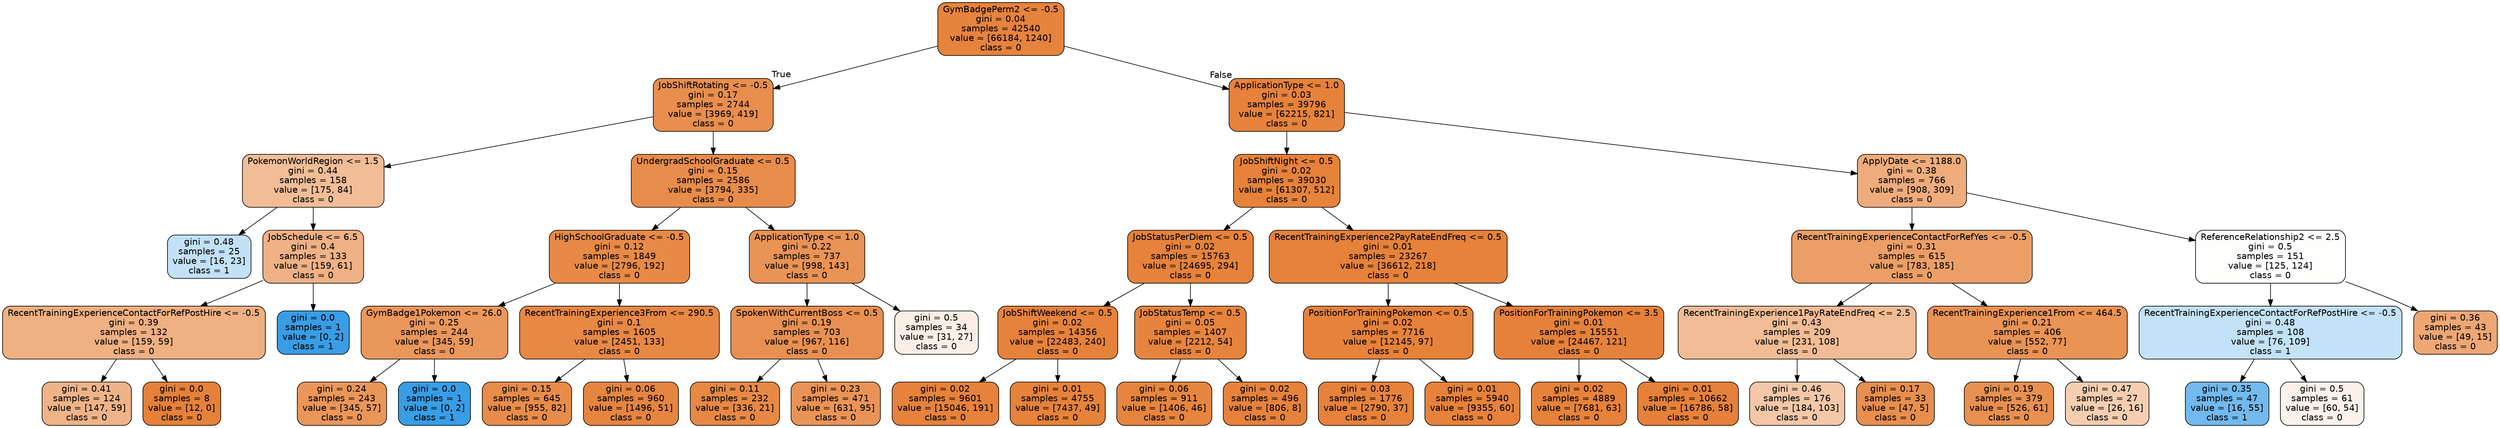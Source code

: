 digraph Tree {
node [shape=box, style="filled, rounded", color="black", fontname=helvetica] ;
edge [fontname=helvetica] ;
0 [label="GymBadgePerm2 <= -0.5\ngini = 0.04\nsamples = 42540\nvalue = [66184, 1240]\nclass = 0", fillcolor="#e58139fa"] ;
1 [label="JobShiftRotating <= -0.5\ngini = 0.17\nsamples = 2744\nvalue = [3969, 419]\nclass = 0", fillcolor="#e58139e4"] ;
0 -> 1 [labeldistance=2.5, labelangle=45, headlabel="True"] ;
2 [label="PokemonWorldRegion <= 1.5\ngini = 0.44\nsamples = 158\nvalue = [175, 84]\nclass = 0", fillcolor="#e5813985"] ;
1 -> 2 ;
3 [label="gini = 0.48\nsamples = 25\nvalue = [16, 23]\nclass = 1", fillcolor="#399de54e"] ;
2 -> 3 ;
4 [label="JobSchedule <= 6.5\ngini = 0.4\nsamples = 133\nvalue = [159, 61]\nclass = 0", fillcolor="#e581399d"] ;
2 -> 4 ;
5 [label="RecentTrainingExperienceContactForRefPostHire <= -0.5\ngini = 0.39\nsamples = 132\nvalue = [159, 59]\nclass = 0", fillcolor="#e58139a0"] ;
4 -> 5 ;
6 [label="gini = 0.41\nsamples = 124\nvalue = [147, 59]\nclass = 0", fillcolor="#e5813999"] ;
5 -> 6 ;
7 [label="gini = 0.0\nsamples = 8\nvalue = [12, 0]\nclass = 0", fillcolor="#e58139ff"] ;
5 -> 7 ;
8 [label="gini = 0.0\nsamples = 1\nvalue = [0, 2]\nclass = 1", fillcolor="#399de5ff"] ;
4 -> 8 ;
9 [label="UndergradSchoolGraduate <= 0.5\ngini = 0.15\nsamples = 2586\nvalue = [3794, 335]\nclass = 0", fillcolor="#e58139e8"] ;
1 -> 9 ;
10 [label="HighSchoolGraduate <= -0.5\ngini = 0.12\nsamples = 1849\nvalue = [2796, 192]\nclass = 0", fillcolor="#e58139ed"] ;
9 -> 10 ;
11 [label="GymBadge1Pokemon <= 26.0\ngini = 0.25\nsamples = 244\nvalue = [345, 59]\nclass = 0", fillcolor="#e58139d3"] ;
10 -> 11 ;
12 [label="gini = 0.24\nsamples = 243\nvalue = [345, 57]\nclass = 0", fillcolor="#e58139d5"] ;
11 -> 12 ;
13 [label="gini = 0.0\nsamples = 1\nvalue = [0, 2]\nclass = 1", fillcolor="#399de5ff"] ;
11 -> 13 ;
14 [label="RecentTrainingExperience3From <= 290.5\ngini = 0.1\nsamples = 1605\nvalue = [2451, 133]\nclass = 0", fillcolor="#e58139f1"] ;
10 -> 14 ;
15 [label="gini = 0.15\nsamples = 645\nvalue = [955, 82]\nclass = 0", fillcolor="#e58139e9"] ;
14 -> 15 ;
16 [label="gini = 0.06\nsamples = 960\nvalue = [1496, 51]\nclass = 0", fillcolor="#e58139f6"] ;
14 -> 16 ;
17 [label="ApplicationType <= 1.0\ngini = 0.22\nsamples = 737\nvalue = [998, 143]\nclass = 0", fillcolor="#e58139da"] ;
9 -> 17 ;
18 [label="SpokenWithCurrentBoss <= 0.5\ngini = 0.19\nsamples = 703\nvalue = [967, 116]\nclass = 0", fillcolor="#e58139e0"] ;
17 -> 18 ;
19 [label="gini = 0.11\nsamples = 232\nvalue = [336, 21]\nclass = 0", fillcolor="#e58139ef"] ;
18 -> 19 ;
20 [label="gini = 0.23\nsamples = 471\nvalue = [631, 95]\nclass = 0", fillcolor="#e58139d9"] ;
18 -> 20 ;
21 [label="gini = 0.5\nsamples = 34\nvalue = [31, 27]\nclass = 0", fillcolor="#e5813921"] ;
17 -> 21 ;
22 [label="ApplicationType <= 1.0\ngini = 0.03\nsamples = 39796\nvalue = [62215, 821]\nclass = 0", fillcolor="#e58139fc"] ;
0 -> 22 [labeldistance=2.5, labelangle=-45, headlabel="False"] ;
23 [label="JobShiftNight <= 0.5\ngini = 0.02\nsamples = 39030\nvalue = [61307, 512]\nclass = 0", fillcolor="#e58139fd"] ;
22 -> 23 ;
24 [label="JobStatusPerDiem <= 0.5\ngini = 0.02\nsamples = 15763\nvalue = [24695, 294]\nclass = 0", fillcolor="#e58139fc"] ;
23 -> 24 ;
25 [label="JobShiftWeekend <= 0.5\ngini = 0.02\nsamples = 14356\nvalue = [22483, 240]\nclass = 0", fillcolor="#e58139fc"] ;
24 -> 25 ;
26 [label="gini = 0.02\nsamples = 9601\nvalue = [15046, 191]\nclass = 0", fillcolor="#e58139fc"] ;
25 -> 26 ;
27 [label="gini = 0.01\nsamples = 4755\nvalue = [7437, 49]\nclass = 0", fillcolor="#e58139fd"] ;
25 -> 27 ;
28 [label="JobStatusTemp <= 0.5\ngini = 0.05\nsamples = 1407\nvalue = [2212, 54]\nclass = 0", fillcolor="#e58139f9"] ;
24 -> 28 ;
29 [label="gini = 0.06\nsamples = 911\nvalue = [1406, 46]\nclass = 0", fillcolor="#e58139f7"] ;
28 -> 29 ;
30 [label="gini = 0.02\nsamples = 496\nvalue = [806, 8]\nclass = 0", fillcolor="#e58139fc"] ;
28 -> 30 ;
31 [label="RecentTrainingExperience2PayRateEndFreq <= 0.5\ngini = 0.01\nsamples = 23267\nvalue = [36612, 218]\nclass = 0", fillcolor="#e58139fd"] ;
23 -> 31 ;
32 [label="PositionForTrainingPokemon <= 0.5\ngini = 0.02\nsamples = 7716\nvalue = [12145, 97]\nclass = 0", fillcolor="#e58139fd"] ;
31 -> 32 ;
33 [label="gini = 0.03\nsamples = 1776\nvalue = [2790, 37]\nclass = 0", fillcolor="#e58139fc"] ;
32 -> 33 ;
34 [label="gini = 0.01\nsamples = 5940\nvalue = [9355, 60]\nclass = 0", fillcolor="#e58139fd"] ;
32 -> 34 ;
35 [label="PositionForTrainingPokemon <= 3.5\ngini = 0.01\nsamples = 15551\nvalue = [24467, 121]\nclass = 0", fillcolor="#e58139fe"] ;
31 -> 35 ;
36 [label="gini = 0.02\nsamples = 4889\nvalue = [7681, 63]\nclass = 0", fillcolor="#e58139fd"] ;
35 -> 36 ;
37 [label="gini = 0.01\nsamples = 10662\nvalue = [16786, 58]\nclass = 0", fillcolor="#e58139fe"] ;
35 -> 37 ;
38 [label="ApplyDate <= 1188.0\ngini = 0.38\nsamples = 766\nvalue = [908, 309]\nclass = 0", fillcolor="#e58139a8"] ;
22 -> 38 ;
39 [label="RecentTrainingExperienceContactForRefYes <= -0.5\ngini = 0.31\nsamples = 615\nvalue = [783, 185]\nclass = 0", fillcolor="#e58139c3"] ;
38 -> 39 ;
40 [label="RecentTrainingExperience1PayRateEndFreq <= 2.5\ngini = 0.43\nsamples = 209\nvalue = [231, 108]\nclass = 0", fillcolor="#e5813988"] ;
39 -> 40 ;
41 [label="gini = 0.46\nsamples = 176\nvalue = [184, 103]\nclass = 0", fillcolor="#e5813970"] ;
40 -> 41 ;
42 [label="gini = 0.17\nsamples = 33\nvalue = [47, 5]\nclass = 0", fillcolor="#e58139e4"] ;
40 -> 42 ;
43 [label="RecentTrainingExperience1From <= 464.5\ngini = 0.21\nsamples = 406\nvalue = [552, 77]\nclass = 0", fillcolor="#e58139db"] ;
39 -> 43 ;
44 [label="gini = 0.19\nsamples = 379\nvalue = [526, 61]\nclass = 0", fillcolor="#e58139e1"] ;
43 -> 44 ;
45 [label="gini = 0.47\nsamples = 27\nvalue = [26, 16]\nclass = 0", fillcolor="#e5813962"] ;
43 -> 45 ;
46 [label="ReferenceRelationship2 <= 2.5\ngini = 0.5\nsamples = 151\nvalue = [125, 124]\nclass = 0", fillcolor="#e5813902"] ;
38 -> 46 ;
47 [label="RecentTrainingExperienceContactForRefPostHire <= -0.5\ngini = 0.48\nsamples = 108\nvalue = [76, 109]\nclass = 1", fillcolor="#399de54d"] ;
46 -> 47 ;
48 [label="gini = 0.35\nsamples = 47\nvalue = [16, 55]\nclass = 1", fillcolor="#399de5b5"] ;
47 -> 48 ;
49 [label="gini = 0.5\nsamples = 61\nvalue = [60, 54]\nclass = 0", fillcolor="#e5813919"] ;
47 -> 49 ;
50 [label="gini = 0.36\nsamples = 43\nvalue = [49, 15]\nclass = 0", fillcolor="#e58139b1"] ;
46 -> 50 ;
}